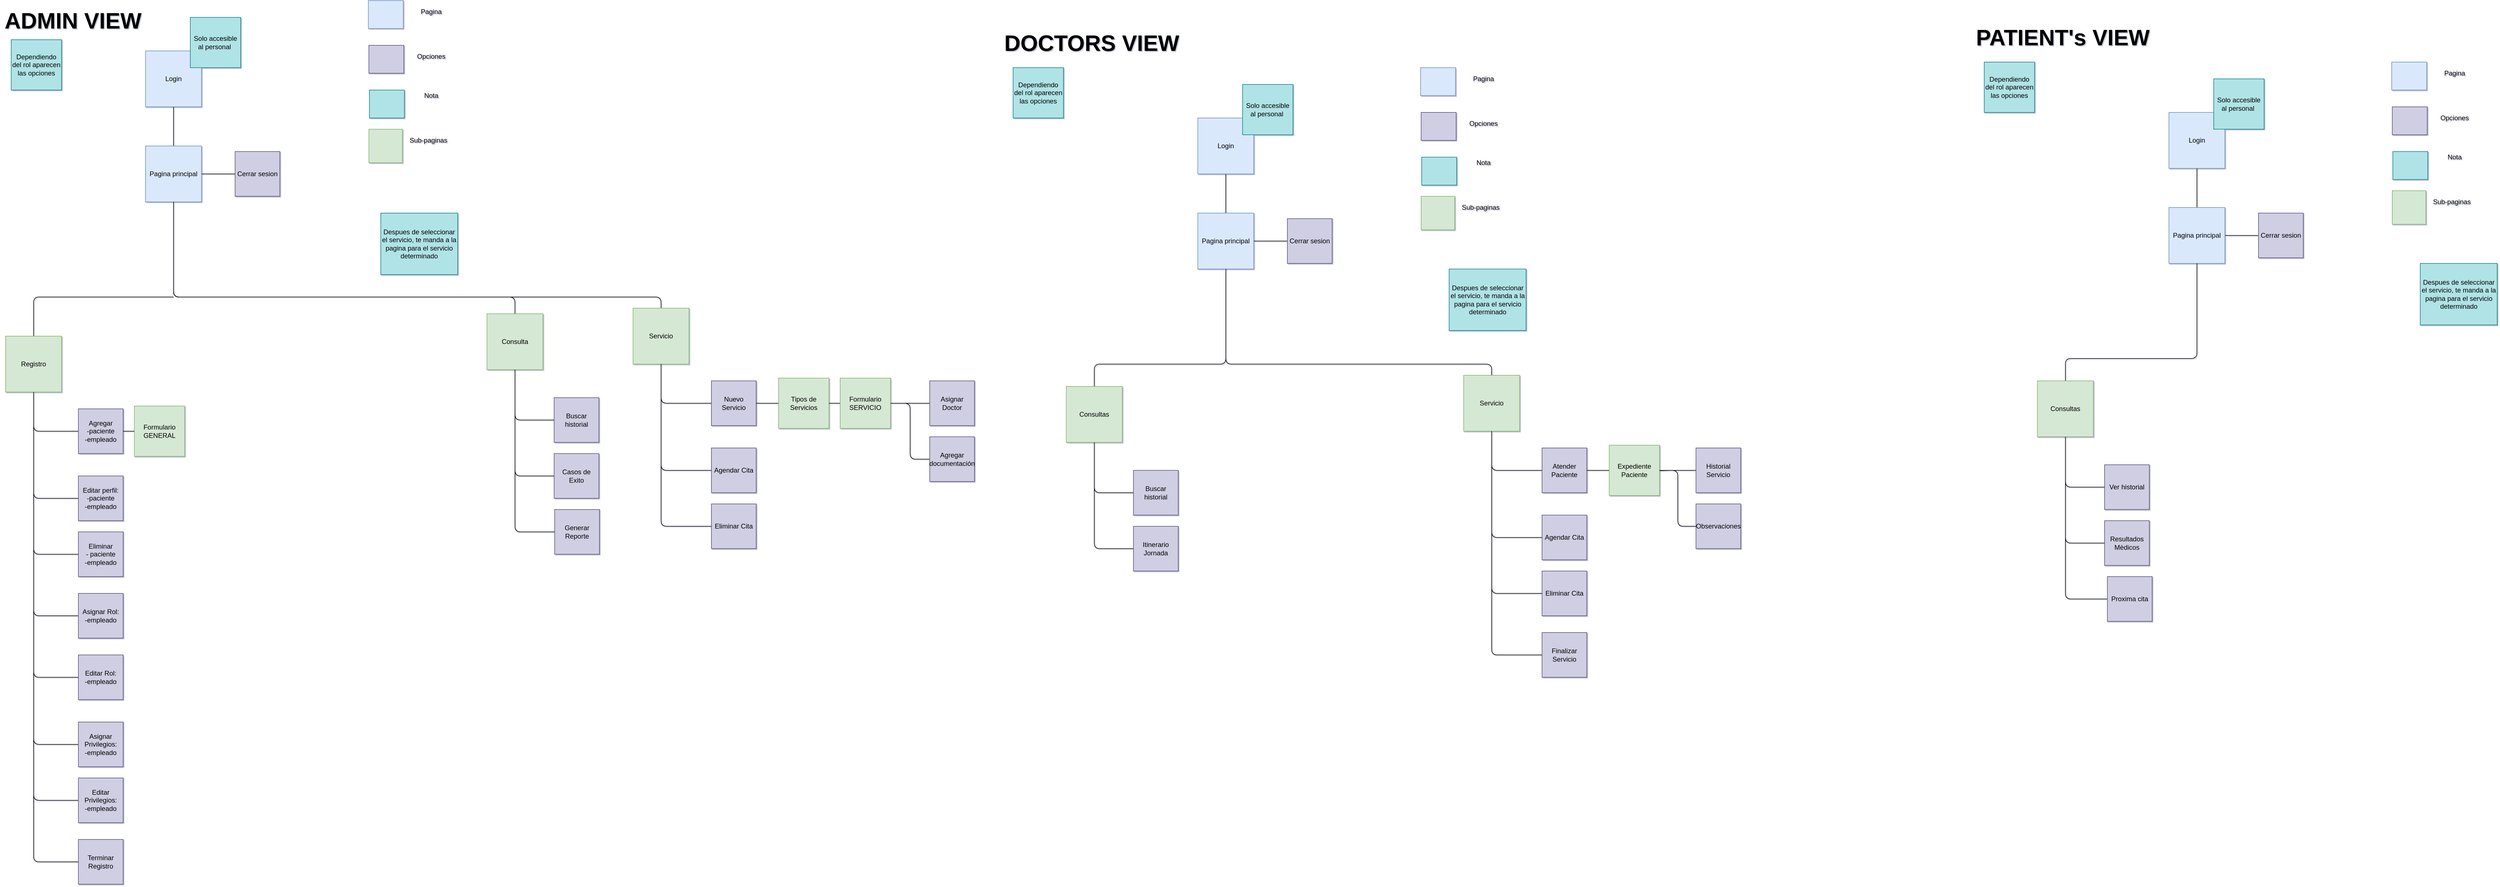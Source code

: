 <mxfile version="14.5.0" type="google"><diagram id="jGpk4ltX8idUELawccHv" name="Page-1"><mxGraphModel dx="2076" dy="1110" grid="0" gridSize="10" guides="1" tooltips="1" connect="1" arrows="1" fold="1" page="0" pageScale="1" pageWidth="850" pageHeight="1100" background="#ffffff" math="0" shadow="1"><root><mxCell id="0"/><mxCell id="1" parent="0"/><mxCell id="81AGnaxdYBYCND0W8Vkg-4" style="edgeStyle=orthogonalEdgeStyle;orthogonalLoop=1;jettySize=auto;html=1;endArrow=none;endFill=0;" parent="1" source="81AGnaxdYBYCND0W8Vkg-1" target="81AGnaxdYBYCND0W8Vkg-3" edge="1"><mxGeometry relative="1" as="geometry"/></mxCell><mxCell id="81AGnaxdYBYCND0W8Vkg-1" value="Login" style="whiteSpace=wrap;html=1;aspect=fixed;fillColor=#dae8fc;strokeColor=#6c8ebf;" parent="1" vertex="1"><mxGeometry x="280" y="110" width="100" height="100" as="geometry"/></mxCell><mxCell id="81AGnaxdYBYCND0W8Vkg-2" value="Solo accesible al personal&amp;nbsp;" style="whiteSpace=wrap;html=1;aspect=fixed;strokeColor=#0e8088;fillColor=#b0e3e6;" parent="1" vertex="1"><mxGeometry x="360" y="50" width="90" height="90" as="geometry"/></mxCell><mxCell id="81AGnaxdYBYCND0W8Vkg-23" style="edgeStyle=orthogonalEdgeStyle;orthogonalLoop=1;jettySize=auto;html=1;endArrow=none;endFill=0;" parent="1" source="81AGnaxdYBYCND0W8Vkg-3" edge="1"><mxGeometry relative="1" as="geometry"><mxPoint x="450" y="330" as="targetPoint"/></mxGeometry></mxCell><mxCell id="qsmJ7NfQ3uYSOHeAzncx-1" style="edgeStyle=orthogonalEdgeStyle;orthogonalLoop=1;jettySize=auto;html=1;exitX=0.5;exitY=1;exitDx=0;exitDy=0;endArrow=none;endFill=0;" parent="1" source="81AGnaxdYBYCND0W8Vkg-3" target="81AGnaxdYBYCND0W8Vkg-17" edge="1"><mxGeometry relative="1" as="geometry"><Array as="points"><mxPoint x="330" y="550"/><mxPoint x="1201" y="550"/></Array></mxGeometry></mxCell><mxCell id="81AGnaxdYBYCND0W8Vkg-3" value="Pagina principal" style="whiteSpace=wrap;html=1;aspect=fixed;fillColor=#dae8fc;strokeColor=#6c8ebf;" parent="1" vertex="1"><mxGeometry x="280" y="280" width="100" height="100" as="geometry"/></mxCell><mxCell id="81AGnaxdYBYCND0W8Vkg-5" value="" style="endArrow=none;html=1;exitX=0.5;exitY=0;exitDx=0;exitDy=0;" parent="1" source="81AGnaxdYBYCND0W8Vkg-6" edge="1"><mxGeometry width="50" height="50" relative="1" as="geometry"><mxPoint x="190" y="470" as="sourcePoint"/><mxPoint x="330" y="550" as="targetPoint"/><Array as="points"><mxPoint x="80" y="550"/></Array></mxGeometry></mxCell><mxCell id="81AGnaxdYBYCND0W8Vkg-6" value="Registro" style="whiteSpace=wrap;html=1;aspect=fixed;fillColor=#d5e8d4;strokeColor=#82b366;" parent="1" vertex="1"><mxGeometry x="30" y="620" width="100" height="100" as="geometry"/></mxCell><mxCell id="qsmJ7NfQ3uYSOHeAzncx-17" style="edgeStyle=orthogonalEdgeStyle;orthogonalLoop=1;jettySize=auto;html=1;exitX=0.5;exitY=0;exitDx=0;exitDy=0;entryX=0.5;entryY=1;entryDx=0;entryDy=0;endArrow=none;endFill=0;" parent="1" source="81AGnaxdYBYCND0W8Vkg-7" target="81AGnaxdYBYCND0W8Vkg-3" edge="1"><mxGeometry relative="1" as="geometry"><Array as="points"><mxPoint x="940" y="550"/><mxPoint x="330" y="550"/></Array></mxGeometry></mxCell><mxCell id="81AGnaxdYBYCND0W8Vkg-7" value="Consulta" style="whiteSpace=wrap;html=1;aspect=fixed;fillColor=#d5e8d4;strokeColor=#82b366;" parent="1" vertex="1"><mxGeometry x="890" y="580" width="100" height="100" as="geometry"/></mxCell><mxCell id="81AGnaxdYBYCND0W8Vkg-9" value="Dependiendo del rol aparecen las opciones" style="whiteSpace=wrap;html=1;aspect=fixed;strokeColor=#0e8088;fillColor=#b0e3e6;" parent="1" vertex="1"><mxGeometry x="40" y="90" width="90" height="90" as="geometry"/></mxCell><mxCell id="qsmJ7NfQ3uYSOHeAzncx-3" style="edgeStyle=orthogonalEdgeStyle;orthogonalLoop=1;jettySize=auto;html=1;exitX=0;exitY=0.5;exitDx=0;exitDy=0;entryX=0.5;entryY=1;entryDx=0;entryDy=0;endArrow=none;endFill=0;" parent="1" source="81AGnaxdYBYCND0W8Vkg-15" target="81AGnaxdYBYCND0W8Vkg-7" edge="1"><mxGeometry relative="1" as="geometry"/></mxCell><mxCell id="81AGnaxdYBYCND0W8Vkg-15" value="Buscar historial" style="whiteSpace=wrap;html=1;aspect=fixed;fillColor=#d0cee2;strokeColor=#56517e;" parent="1" vertex="1"><mxGeometry x="1010" y="730" width="80" height="80" as="geometry"/></mxCell><mxCell id="81AGnaxdYBYCND0W8Vkg-17" value="Servicio" style="whiteSpace=wrap;html=1;aspect=fixed;fillColor=#d5e8d4;strokeColor=#82b366;" parent="1" vertex="1"><mxGeometry x="1151" y="570" width="100" height="100" as="geometry"/></mxCell><mxCell id="qsmJ7NfQ3uYSOHeAzncx-4" style="edgeStyle=orthogonalEdgeStyle;orthogonalLoop=1;jettySize=auto;html=1;exitX=0;exitY=0.5;exitDx=0;exitDy=0;entryX=0.5;entryY=1;entryDx=0;entryDy=0;endArrow=none;endFill=0;" parent="1" source="81AGnaxdYBYCND0W8Vkg-20" target="81AGnaxdYBYCND0W8Vkg-6" edge="1"><mxGeometry relative="1" as="geometry"/></mxCell><mxCell id="81AGnaxdYBYCND0W8Vkg-20" value="Agregar&lt;br&gt;-paciente&lt;br&gt;-empleado" style="whiteSpace=wrap;html=1;aspect=fixed;fillColor=#d0cee2;strokeColor=#56517e;" parent="1" vertex="1"><mxGeometry x="160" y="750" width="80" height="80" as="geometry"/></mxCell><mxCell id="qsmJ7NfQ3uYSOHeAzncx-5" style="edgeStyle=orthogonalEdgeStyle;orthogonalLoop=1;jettySize=auto;html=1;exitX=0;exitY=0.5;exitDx=0;exitDy=0;entryX=0.5;entryY=1;entryDx=0;entryDy=0;endArrow=none;endFill=0;" parent="1" source="81AGnaxdYBYCND0W8Vkg-21" target="81AGnaxdYBYCND0W8Vkg-6" edge="1"><mxGeometry relative="1" as="geometry"/></mxCell><mxCell id="81AGnaxdYBYCND0W8Vkg-21" value="Editar perfil:&lt;br&gt;-paciente&lt;br&gt;-empleado" style="whiteSpace=wrap;html=1;aspect=fixed;fillColor=#d0cee2;strokeColor=#56517e;" parent="1" vertex="1"><mxGeometry x="160" y="870" width="80" height="80" as="geometry"/></mxCell><mxCell id="81AGnaxdYBYCND0W8Vkg-24" value="Cerrar sesion" style="whiteSpace=wrap;html=1;aspect=fixed;fillColor=#d0cee2;strokeColor=#56517e;" parent="1" vertex="1"><mxGeometry x="440" y="290" width="80" height="80" as="geometry"/></mxCell><mxCell id="81AGnaxdYBYCND0W8Vkg-25" value="" style="whiteSpace=wrap;html=1;aspect=fixed;fillColor=#dae8fc;strokeColor=#6c8ebf;" parent="1" vertex="1"><mxGeometry x="678" y="20" width="62.5" height="50" as="geometry"/></mxCell><mxCell id="81AGnaxdYBYCND0W8Vkg-26" value="Pagina" style="text;html=1;align=center;verticalAlign=middle;resizable=0;points=[];autosize=1;" parent="1" vertex="1"><mxGeometry x="765" y="30" width="50" height="20" as="geometry"/></mxCell><mxCell id="81AGnaxdYBYCND0W8Vkg-27" value="" style="whiteSpace=wrap;html=1;aspect=fixed;fillColor=#d0cee2;strokeColor=#56517e;" parent="1" vertex="1"><mxGeometry x="679" y="100" width="62.5" height="50" as="geometry"/></mxCell><mxCell id="81AGnaxdYBYCND0W8Vkg-28" value="Opciones" style="text;html=1;align=center;verticalAlign=middle;resizable=0;points=[];autosize=1;" parent="1" vertex="1"><mxGeometry x="755" y="110" width="70" height="20" as="geometry"/></mxCell><mxCell id="81AGnaxdYBYCND0W8Vkg-29" value="" style="whiteSpace=wrap;html=1;aspect=fixed;strokeColor=#0e8088;fillColor=#b0e3e6;" parent="1" vertex="1"><mxGeometry x="680" y="180" width="62.5" height="50" as="geometry"/></mxCell><mxCell id="81AGnaxdYBYCND0W8Vkg-30" value="Nota" style="text;html=1;align=center;verticalAlign=middle;resizable=0;points=[];autosize=1;" parent="1" vertex="1"><mxGeometry x="770" y="180" width="40" height="20" as="geometry"/></mxCell><mxCell id="81AGnaxdYBYCND0W8Vkg-31" value="" style="whiteSpace=wrap;html=1;aspect=fixed;fillColor=#d5e8d4;strokeColor=#82b366;" parent="1" vertex="1"><mxGeometry x="679" y="250" width="60" height="60" as="geometry"/></mxCell><mxCell id="81AGnaxdYBYCND0W8Vkg-32" value="Sub-paginas" style="text;html=1;align=center;verticalAlign=middle;resizable=0;points=[];autosize=1;" parent="1" vertex="1"><mxGeometry x="745" y="260" width="80" height="20" as="geometry"/></mxCell><mxCell id="81AGnaxdYBYCND0W8Vkg-37" value="Despues de seleccionar el servicio, te manda a la pagina para el servicio determinado" style="whiteSpace=wrap;html=1;aspect=fixed;strokeColor=#0e8088;fillColor=#b0e3e6;" parent="1" vertex="1"><mxGeometry x="700.25" y="400" width="137.5" height="110" as="geometry"/></mxCell><mxCell id="qsmJ7NfQ3uYSOHeAzncx-6" style="edgeStyle=orthogonalEdgeStyle;orthogonalLoop=1;jettySize=auto;html=1;exitX=0;exitY=0.5;exitDx=0;exitDy=0;entryX=0.5;entryY=1;entryDx=0;entryDy=0;endArrow=none;endFill=0;" parent="1" source="GQcTDHix3qhFJfCFAd1N-1" target="81AGnaxdYBYCND0W8Vkg-6" edge="1"><mxGeometry relative="1" as="geometry"/></mxCell><mxCell id="GQcTDHix3qhFJfCFAd1N-1" value="Eliminar&lt;br&gt;- paciente&lt;br&gt;-empleado" style="whiteSpace=wrap;html=1;aspect=fixed;fillColor=#d0cee2;strokeColor=#56517e;" parent="1" vertex="1"><mxGeometry x="160" y="970" width="80" height="80" as="geometry"/></mxCell><mxCell id="GQcTDHix3qhFJfCFAd1N-3" value="Formulario&lt;br&gt;GENERAL" style="whiteSpace=wrap;html=1;aspect=fixed;fillColor=#d5e8d4;strokeColor=#82b366;" parent="1" vertex="1"><mxGeometry x="260" y="745" width="90" height="90" as="geometry"/></mxCell><mxCell id="GQcTDHix3qhFJfCFAd1N-7" style="edgeStyle=orthogonalEdgeStyle;orthogonalLoop=1;jettySize=auto;html=1;endArrow=none;endFill=0;exitX=1;exitY=0.5;exitDx=0;exitDy=0;entryX=0;entryY=0.5;entryDx=0;entryDy=0;" parent="1" source="81AGnaxdYBYCND0W8Vkg-20" target="GQcTDHix3qhFJfCFAd1N-3" edge="1"><mxGeometry relative="1" as="geometry"><mxPoint x="290" y="870" as="sourcePoint"/><mxPoint x="310" y="820" as="targetPoint"/></mxGeometry></mxCell><mxCell id="qsmJ7NfQ3uYSOHeAzncx-7" style="edgeStyle=orthogonalEdgeStyle;orthogonalLoop=1;jettySize=auto;html=1;exitX=0;exitY=0.5;exitDx=0;exitDy=0;entryX=0.5;entryY=1;entryDx=0;entryDy=0;endArrow=none;endFill=0;" parent="1" source="QmnhND-6VAGIJTkQ5gzN-1" target="81AGnaxdYBYCND0W8Vkg-6" edge="1"><mxGeometry relative="1" as="geometry"/></mxCell><mxCell id="QmnhND-6VAGIJTkQ5gzN-1" value="Asignar Rol:&lt;br&gt;-empleado" style="whiteSpace=wrap;html=1;aspect=fixed;fillColor=#d0cee2;strokeColor=#56517e;" parent="1" vertex="1"><mxGeometry x="160" y="1080" width="80" height="80" as="geometry"/></mxCell><mxCell id="qsmJ7NfQ3uYSOHeAzncx-13" style="edgeStyle=orthogonalEdgeStyle;orthogonalLoop=1;jettySize=auto;html=1;exitX=0;exitY=0.5;exitDx=0;exitDy=0;entryX=0.5;entryY=1;entryDx=0;entryDy=0;endArrow=none;endFill=0;" parent="1" source="qsmJ7NfQ3uYSOHeAzncx-8" target="81AGnaxdYBYCND0W8Vkg-17" edge="1"><mxGeometry relative="1" as="geometry"/></mxCell><mxCell id="qsmJ7NfQ3uYSOHeAzncx-8" value="Nuevo Servicio" style="whiteSpace=wrap;html=1;aspect=fixed;fillColor=#d0cee2;strokeColor=#56517e;" parent="1" vertex="1"><mxGeometry x="1291" y="700" width="80" height="80" as="geometry"/></mxCell><mxCell id="qsmJ7NfQ3uYSOHeAzncx-14" style="edgeStyle=orthogonalEdgeStyle;orthogonalLoop=1;jettySize=auto;html=1;exitX=0;exitY=0.5;exitDx=0;exitDy=0;entryX=0.5;entryY=1;entryDx=0;entryDy=0;endArrow=none;endFill=0;" parent="1" source="qsmJ7NfQ3uYSOHeAzncx-9" target="81AGnaxdYBYCND0W8Vkg-17" edge="1"><mxGeometry relative="1" as="geometry"/></mxCell><mxCell id="qsmJ7NfQ3uYSOHeAzncx-9" value="Agendar Cita" style="whiteSpace=wrap;html=1;aspect=fixed;fillColor=#d0cee2;strokeColor=#56517e;" parent="1" vertex="1"><mxGeometry x="1291" y="820" width="80" height="80" as="geometry"/></mxCell><mxCell id="qsmJ7NfQ3uYSOHeAzncx-15" style="edgeStyle=orthogonalEdgeStyle;orthogonalLoop=1;jettySize=auto;html=1;exitX=0;exitY=0.5;exitDx=0;exitDy=0;entryX=0.5;entryY=1;entryDx=0;entryDy=0;endArrow=none;endFill=0;" parent="1" source="qsmJ7NfQ3uYSOHeAzncx-10" target="81AGnaxdYBYCND0W8Vkg-17" edge="1"><mxGeometry relative="1" as="geometry"/></mxCell><mxCell id="qsmJ7NfQ3uYSOHeAzncx-10" value="Eliminar Cita" style="whiteSpace=wrap;html=1;aspect=fixed;fillColor=#d0cee2;strokeColor=#56517e;" parent="1" vertex="1"><mxGeometry x="1291" y="920" width="80" height="80" as="geometry"/></mxCell><mxCell id="qsmJ7NfQ3uYSOHeAzncx-11" style="edgeStyle=orthogonalEdgeStyle;orthogonalLoop=1;jettySize=auto;html=1;endArrow=none;endFill=0;exitX=1;exitY=0.5;exitDx=0;exitDy=0;entryX=0;entryY=0.5;entryDx=0;entryDy=0;" parent="1" source="qsmJ7NfQ3uYSOHeAzncx-8" target="qsmJ7NfQ3uYSOHeAzncx-18" edge="1"><mxGeometry relative="1" as="geometry"><mxPoint x="1421" y="820" as="sourcePoint"/><mxPoint x="1461" y="740" as="targetPoint"/></mxGeometry></mxCell><mxCell id="qsmJ7NfQ3uYSOHeAzncx-18" value="Tipos de Servicios" style="whiteSpace=wrap;html=1;aspect=fixed;fillColor=#d5e8d4;strokeColor=#82b366;" parent="1" vertex="1"><mxGeometry x="1411" y="695" width="90" height="90" as="geometry"/></mxCell><mxCell id="qsmJ7NfQ3uYSOHeAzncx-19" value="&lt;b&gt;&lt;font style=&quot;font-size: 40px&quot;&gt;ADMIN VIEW&lt;/font&gt;&lt;/b&gt;" style="text;html=1;align=center;verticalAlign=middle;resizable=0;points=[];autosize=1;" parent="1" vertex="1"><mxGeometry x="20" y="40" width="260" height="30" as="geometry"/></mxCell><mxCell id="qsmJ7NfQ3uYSOHeAzncx-21" value="" style="edgeStyle=orthogonalEdgeStyle;orthogonalLoop=1;jettySize=auto;html=1;endArrow=none;endFill=0;" parent="1" source="qsmJ7NfQ3uYSOHeAzncx-20" target="qsmJ7NfQ3uYSOHeAzncx-18" edge="1"><mxGeometry relative="1" as="geometry"/></mxCell><mxCell id="qsmJ7NfQ3uYSOHeAzncx-88" style="edgeStyle=orthogonalEdgeStyle;orthogonalLoop=1;jettySize=auto;html=1;exitX=1;exitY=0.5;exitDx=0;exitDy=0;entryX=0;entryY=0.5;entryDx=0;entryDy=0;endArrow=none;endFill=0;" parent="1" source="qsmJ7NfQ3uYSOHeAzncx-20" target="qsmJ7NfQ3uYSOHeAzncx-87" edge="1"><mxGeometry relative="1" as="geometry"/></mxCell><mxCell id="qsmJ7NfQ3uYSOHeAzncx-20" value="Formulario SERVICIO" style="whiteSpace=wrap;html=1;aspect=fixed;fillColor=#d5e8d4;strokeColor=#82b366;" parent="1" vertex="1"><mxGeometry x="1521" y="695" width="90" height="90" as="geometry"/></mxCell><mxCell id="qsmJ7NfQ3uYSOHeAzncx-26" style="edgeStyle=orthogonalEdgeStyle;orthogonalLoop=1;jettySize=auto;html=1;exitX=0;exitY=0.5;exitDx=0;exitDy=0;entryX=0.5;entryY=1;entryDx=0;entryDy=0;endArrow=none;endFill=0;" parent="1" source="qsmJ7NfQ3uYSOHeAzncx-22" target="81AGnaxdYBYCND0W8Vkg-6" edge="1"><mxGeometry relative="1" as="geometry"/></mxCell><mxCell id="qsmJ7NfQ3uYSOHeAzncx-22" value="Editar Rol:&lt;br&gt;-empleado" style="whiteSpace=wrap;html=1;aspect=fixed;fillColor=#d0cee2;strokeColor=#56517e;" parent="1" vertex="1"><mxGeometry x="160" y="1190" width="80" height="80" as="geometry"/></mxCell><mxCell id="qsmJ7NfQ3uYSOHeAzncx-27" style="edgeStyle=orthogonalEdgeStyle;orthogonalLoop=1;jettySize=auto;html=1;exitX=0;exitY=0.5;exitDx=0;exitDy=0;entryX=0.5;entryY=1;entryDx=0;entryDy=0;endArrow=none;endFill=0;" parent="1" source="qsmJ7NfQ3uYSOHeAzncx-23" target="81AGnaxdYBYCND0W8Vkg-6" edge="1"><mxGeometry relative="1" as="geometry"/></mxCell><mxCell id="qsmJ7NfQ3uYSOHeAzncx-23" value="Asignar Privilegios:&lt;br&gt;-empleado" style="whiteSpace=wrap;html=1;aspect=fixed;fillColor=#d0cee2;strokeColor=#56517e;" parent="1" vertex="1"><mxGeometry x="160" y="1310" width="80" height="80" as="geometry"/></mxCell><mxCell id="qsmJ7NfQ3uYSOHeAzncx-28" style="edgeStyle=orthogonalEdgeStyle;orthogonalLoop=1;jettySize=auto;html=1;exitX=0;exitY=0.5;exitDx=0;exitDy=0;entryX=0.5;entryY=1;entryDx=0;entryDy=0;endArrow=none;endFill=0;" parent="1" source="qsmJ7NfQ3uYSOHeAzncx-24" target="81AGnaxdYBYCND0W8Vkg-6" edge="1"><mxGeometry relative="1" as="geometry"/></mxCell><mxCell id="qsmJ7NfQ3uYSOHeAzncx-24" value="Editar Privilegios:&lt;br&gt;-empleado" style="whiteSpace=wrap;html=1;aspect=fixed;fillColor=#d0cee2;strokeColor=#56517e;" parent="1" vertex="1"><mxGeometry x="160" y="1410" width="80" height="80" as="geometry"/></mxCell><mxCell id="qsmJ7NfQ3uYSOHeAzncx-30" style="edgeStyle=orthogonalEdgeStyle;orthogonalLoop=1;jettySize=auto;html=1;exitX=0;exitY=0.5;exitDx=0;exitDy=0;entryX=0.5;entryY=1;entryDx=0;entryDy=0;endArrow=none;endFill=0;" parent="1" source="qsmJ7NfQ3uYSOHeAzncx-25" target="81AGnaxdYBYCND0W8Vkg-6" edge="1"><mxGeometry relative="1" as="geometry"/></mxCell><mxCell id="qsmJ7NfQ3uYSOHeAzncx-25" value="Terminar Registro" style="whiteSpace=wrap;html=1;aspect=fixed;fillColor=#d0cee2;strokeColor=#56517e;" parent="1" vertex="1"><mxGeometry x="160" y="1520" width="80" height="80" as="geometry"/></mxCell><mxCell id="qsmJ7NfQ3uYSOHeAzncx-31" style="edgeStyle=orthogonalEdgeStyle;orthogonalLoop=1;jettySize=auto;html=1;endArrow=none;endFill=0;" parent="1" source="qsmJ7NfQ3uYSOHeAzncx-32" target="qsmJ7NfQ3uYSOHeAzncx-36" edge="1"><mxGeometry relative="1" as="geometry"/></mxCell><mxCell id="qsmJ7NfQ3uYSOHeAzncx-32" value="Login" style="whiteSpace=wrap;html=1;aspect=fixed;fillColor=#dae8fc;strokeColor=#6c8ebf;" parent="1" vertex="1"><mxGeometry x="2160" y="230" width="100" height="100" as="geometry"/></mxCell><mxCell id="qsmJ7NfQ3uYSOHeAzncx-33" value="Solo accesible al personal&amp;nbsp;" style="whiteSpace=wrap;html=1;aspect=fixed;strokeColor=#0e8088;fillColor=#b0e3e6;" parent="1" vertex="1"><mxGeometry x="2240" y="170" width="90" height="90" as="geometry"/></mxCell><mxCell id="qsmJ7NfQ3uYSOHeAzncx-34" style="edgeStyle=orthogonalEdgeStyle;orthogonalLoop=1;jettySize=auto;html=1;endArrow=none;endFill=0;" parent="1" source="qsmJ7NfQ3uYSOHeAzncx-36" edge="1"><mxGeometry relative="1" as="geometry"><mxPoint x="2330" y="450" as="targetPoint"/></mxGeometry></mxCell><mxCell id="qsmJ7NfQ3uYSOHeAzncx-35" style="edgeStyle=orthogonalEdgeStyle;orthogonalLoop=1;jettySize=auto;html=1;exitX=0.5;exitY=1;exitDx=0;exitDy=0;endArrow=none;endFill=0;" parent="1" source="qsmJ7NfQ3uYSOHeAzncx-36" target="qsmJ7NfQ3uYSOHeAzncx-44" edge="1"><mxGeometry relative="1" as="geometry"><Array as="points"><mxPoint x="2210" y="670"/><mxPoint x="2685" y="670"/></Array></mxGeometry></mxCell><mxCell id="qsmJ7NfQ3uYSOHeAzncx-36" value="Pagina principal" style="whiteSpace=wrap;html=1;aspect=fixed;fillColor=#dae8fc;strokeColor=#6c8ebf;" parent="1" vertex="1"><mxGeometry x="2160" y="400" width="100" height="100" as="geometry"/></mxCell><mxCell id="qsmJ7NfQ3uYSOHeAzncx-39" style="edgeStyle=orthogonalEdgeStyle;orthogonalLoop=1;jettySize=auto;html=1;exitX=0.5;exitY=0;exitDx=0;exitDy=0;entryX=0.5;entryY=1;entryDx=0;entryDy=0;endArrow=none;endFill=0;" parent="1" source="qsmJ7NfQ3uYSOHeAzncx-40" target="qsmJ7NfQ3uYSOHeAzncx-36" edge="1"><mxGeometry relative="1" as="geometry"><Array as="points"><mxPoint x="1975" y="670"/><mxPoint x="2210" y="670"/></Array></mxGeometry></mxCell><mxCell id="qsmJ7NfQ3uYSOHeAzncx-40" value="Consultas" style="whiteSpace=wrap;html=1;aspect=fixed;fillColor=#d5e8d4;strokeColor=#82b366;" parent="1" vertex="1"><mxGeometry x="1925" y="710" width="100" height="100" as="geometry"/></mxCell><mxCell id="qsmJ7NfQ3uYSOHeAzncx-41" value="Dependiendo del rol aparecen las opciones" style="whiteSpace=wrap;html=1;aspect=fixed;strokeColor=#0e8088;fillColor=#b0e3e6;" parent="1" vertex="1"><mxGeometry x="1830" y="140" width="90" height="90" as="geometry"/></mxCell><mxCell id="qsmJ7NfQ3uYSOHeAzncx-42" style="edgeStyle=orthogonalEdgeStyle;orthogonalLoop=1;jettySize=auto;html=1;exitX=0;exitY=0.5;exitDx=0;exitDy=0;entryX=0.5;entryY=1;entryDx=0;entryDy=0;endArrow=none;endFill=0;" parent="1" source="qsmJ7NfQ3uYSOHeAzncx-43" target="qsmJ7NfQ3uYSOHeAzncx-40" edge="1"><mxGeometry relative="1" as="geometry"/></mxCell><mxCell id="qsmJ7NfQ3uYSOHeAzncx-43" value="Buscar historial" style="whiteSpace=wrap;html=1;aspect=fixed;fillColor=#d0cee2;strokeColor=#56517e;" parent="1" vertex="1"><mxGeometry x="2045" y="860" width="80" height="80" as="geometry"/></mxCell><mxCell id="qsmJ7NfQ3uYSOHeAzncx-44" value="Servicio" style="whiteSpace=wrap;html=1;aspect=fixed;fillColor=#d5e8d4;strokeColor=#82b366;" parent="1" vertex="1"><mxGeometry x="2635" y="690" width="100" height="100" as="geometry"/></mxCell><mxCell id="qsmJ7NfQ3uYSOHeAzncx-49" value="Cerrar sesion" style="whiteSpace=wrap;html=1;aspect=fixed;fillColor=#d0cee2;strokeColor=#56517e;" parent="1" vertex="1"><mxGeometry x="2320" y="410" width="80" height="80" as="geometry"/></mxCell><mxCell id="qsmJ7NfQ3uYSOHeAzncx-50" value="" style="whiteSpace=wrap;html=1;aspect=fixed;fillColor=#dae8fc;strokeColor=#6c8ebf;" parent="1" vertex="1"><mxGeometry x="2558" y="140" width="62.5" height="50" as="geometry"/></mxCell><mxCell id="qsmJ7NfQ3uYSOHeAzncx-51" value="Pagina" style="text;html=1;align=center;verticalAlign=middle;resizable=0;points=[];autosize=1;" parent="1" vertex="1"><mxGeometry x="2645" y="150" width="50" height="20" as="geometry"/></mxCell><mxCell id="qsmJ7NfQ3uYSOHeAzncx-52" value="" style="whiteSpace=wrap;html=1;aspect=fixed;fillColor=#d0cee2;strokeColor=#56517e;" parent="1" vertex="1"><mxGeometry x="2559" y="220" width="62.5" height="50" as="geometry"/></mxCell><mxCell id="qsmJ7NfQ3uYSOHeAzncx-53" value="Opciones" style="text;html=1;align=center;verticalAlign=middle;resizable=0;points=[];autosize=1;" parent="1" vertex="1"><mxGeometry x="2635" y="230" width="70" height="20" as="geometry"/></mxCell><mxCell id="qsmJ7NfQ3uYSOHeAzncx-54" value="" style="whiteSpace=wrap;html=1;aspect=fixed;strokeColor=#0e8088;fillColor=#b0e3e6;" parent="1" vertex="1"><mxGeometry x="2560" y="300" width="62.5" height="50" as="geometry"/></mxCell><mxCell id="qsmJ7NfQ3uYSOHeAzncx-55" value="Nota" style="text;html=1;align=center;verticalAlign=middle;resizable=0;points=[];autosize=1;" parent="1" vertex="1"><mxGeometry x="2650" y="300" width="40" height="20" as="geometry"/></mxCell><mxCell id="qsmJ7NfQ3uYSOHeAzncx-56" value="" style="whiteSpace=wrap;html=1;aspect=fixed;fillColor=#d5e8d4;strokeColor=#82b366;" parent="1" vertex="1"><mxGeometry x="2559" y="370" width="60" height="60" as="geometry"/></mxCell><mxCell id="qsmJ7NfQ3uYSOHeAzncx-57" value="Sub-paginas" style="text;html=1;align=center;verticalAlign=middle;resizable=0;points=[];autosize=1;" parent="1" vertex="1"><mxGeometry x="2625" y="380" width="80" height="20" as="geometry"/></mxCell><mxCell id="qsmJ7NfQ3uYSOHeAzncx-58" value="Despues de seleccionar el servicio, te manda a la pagina para el servicio determinado" style="whiteSpace=wrap;html=1;aspect=fixed;strokeColor=#0e8088;fillColor=#b0e3e6;" parent="1" vertex="1"><mxGeometry x="2609" y="500" width="137.5" height="110" as="geometry"/></mxCell><mxCell id="qsmJ7NfQ3uYSOHeAzncx-65" style="edgeStyle=orthogonalEdgeStyle;orthogonalLoop=1;jettySize=auto;html=1;exitX=0;exitY=0.5;exitDx=0;exitDy=0;entryX=0.5;entryY=1;entryDx=0;entryDy=0;endArrow=none;endFill=0;" parent="1" source="qsmJ7NfQ3uYSOHeAzncx-66" target="qsmJ7NfQ3uYSOHeAzncx-44" edge="1"><mxGeometry relative="1" as="geometry"/></mxCell><mxCell id="qsmJ7NfQ3uYSOHeAzncx-66" value="Atender Paciente" style="whiteSpace=wrap;html=1;aspect=fixed;fillColor=#d0cee2;strokeColor=#56517e;" parent="1" vertex="1"><mxGeometry x="2775" y="820" width="80" height="80" as="geometry"/></mxCell><mxCell id="qsmJ7NfQ3uYSOHeAzncx-67" style="edgeStyle=orthogonalEdgeStyle;orthogonalLoop=1;jettySize=auto;html=1;exitX=0;exitY=0.5;exitDx=0;exitDy=0;entryX=0.5;entryY=1;entryDx=0;entryDy=0;endArrow=none;endFill=0;" parent="1" source="qsmJ7NfQ3uYSOHeAzncx-68" target="qsmJ7NfQ3uYSOHeAzncx-44" edge="1"><mxGeometry relative="1" as="geometry"/></mxCell><mxCell id="qsmJ7NfQ3uYSOHeAzncx-68" value="Agendar Cita" style="whiteSpace=wrap;html=1;aspect=fixed;fillColor=#d0cee2;strokeColor=#56517e;" parent="1" vertex="1"><mxGeometry x="2775" y="940" width="80" height="80" as="geometry"/></mxCell><mxCell id="qsmJ7NfQ3uYSOHeAzncx-69" style="edgeStyle=orthogonalEdgeStyle;orthogonalLoop=1;jettySize=auto;html=1;exitX=0;exitY=0.5;exitDx=0;exitDy=0;entryX=0.5;entryY=1;entryDx=0;entryDy=0;endArrow=none;endFill=0;" parent="1" source="qsmJ7NfQ3uYSOHeAzncx-70" target="qsmJ7NfQ3uYSOHeAzncx-44" edge="1"><mxGeometry relative="1" as="geometry"/></mxCell><mxCell id="qsmJ7NfQ3uYSOHeAzncx-70" value="Eliminar Cita" style="whiteSpace=wrap;html=1;aspect=fixed;fillColor=#d0cee2;strokeColor=#56517e;" parent="1" vertex="1"><mxGeometry x="2775" y="1040" width="80" height="80" as="geometry"/></mxCell><mxCell id="qsmJ7NfQ3uYSOHeAzncx-71" style="edgeStyle=orthogonalEdgeStyle;orthogonalLoop=1;jettySize=auto;html=1;endArrow=none;endFill=0;exitX=1;exitY=0.5;exitDx=0;exitDy=0;entryX=0;entryY=0.5;entryDx=0;entryDy=0;" parent="1" source="qsmJ7NfQ3uYSOHeAzncx-66" target="qsmJ7NfQ3uYSOHeAzncx-74" edge="1"><mxGeometry relative="1" as="geometry"><mxPoint x="2905" y="940" as="sourcePoint"/><mxPoint x="2945" y="860" as="targetPoint"/></mxGeometry></mxCell><mxCell id="qsmJ7NfQ3uYSOHeAzncx-72" style="edgeStyle=orthogonalEdgeStyle;orthogonalLoop=1;jettySize=auto;html=1;exitX=0;exitY=0.5;exitDx=0;exitDy=0;entryX=0.5;entryY=1;entryDx=0;entryDy=0;endArrow=none;endFill=0;" parent="1" source="qsmJ7NfQ3uYSOHeAzncx-73" target="qsmJ7NfQ3uYSOHeAzncx-44" edge="1"><mxGeometry relative="1" as="geometry"/></mxCell><mxCell id="qsmJ7NfQ3uYSOHeAzncx-73" value="Finalizar Servicio" style="whiteSpace=wrap;html=1;aspect=fixed;fillColor=#d0cee2;strokeColor=#56517e;" parent="1" vertex="1"><mxGeometry x="2775" y="1150" width="80" height="80" as="geometry"/></mxCell><mxCell id="qsmJ7NfQ3uYSOHeAzncx-98" style="edgeStyle=orthogonalEdgeStyle;orthogonalLoop=1;jettySize=auto;html=1;endArrow=none;endFill=0;" parent="1" source="qsmJ7NfQ3uYSOHeAzncx-74" target="qsmJ7NfQ3uYSOHeAzncx-96" edge="1"><mxGeometry relative="1" as="geometry"/></mxCell><mxCell id="qsmJ7NfQ3uYSOHeAzncx-74" value="Expediente Paciente" style="whiteSpace=wrap;html=1;aspect=fixed;fillColor=#d5e8d4;strokeColor=#82b366;" parent="1" vertex="1"><mxGeometry x="2895" y="815" width="90" height="90" as="geometry"/></mxCell><mxCell id="qsmJ7NfQ3uYSOHeAzncx-75" value="" style="edgeStyle=orthogonalEdgeStyle;orthogonalLoop=1;jettySize=auto;html=1;endArrow=none;endFill=0;" parent="1" target="qsmJ7NfQ3uYSOHeAzncx-74" edge="1"><mxGeometry relative="1" as="geometry"><mxPoint x="3005" y="860.0" as="sourcePoint"/></mxGeometry></mxCell><mxCell id="qsmJ7NfQ3uYSOHeAzncx-86" value="&lt;b&gt;&lt;font style=&quot;font-size: 40px&quot;&gt;DOCTORS VIEW&lt;/font&gt;&lt;/b&gt;" style="text;html=1;align=center;verticalAlign=middle;resizable=0;points=[];autosize=1;" parent="1" vertex="1"><mxGeometry x="1805" y="80" width="330" height="30" as="geometry"/></mxCell><mxCell id="qsmJ7NfQ3uYSOHeAzncx-87" value="Asignar Doctor" style="whiteSpace=wrap;html=1;aspect=fixed;fillColor=#d0cee2;strokeColor=#56517e;" parent="1" vertex="1"><mxGeometry x="1681" y="700" width="80" height="80" as="geometry"/></mxCell><mxCell id="qsmJ7NfQ3uYSOHeAzncx-90" style="edgeStyle=orthogonalEdgeStyle;orthogonalLoop=1;jettySize=auto;html=1;exitX=0;exitY=0.5;exitDx=0;exitDy=0;entryX=0.5;entryY=1;entryDx=0;entryDy=0;endArrow=none;endFill=0;" parent="1" source="qsmJ7NfQ3uYSOHeAzncx-89" target="81AGnaxdYBYCND0W8Vkg-7" edge="1"><mxGeometry relative="1" as="geometry"/></mxCell><mxCell id="qsmJ7NfQ3uYSOHeAzncx-89" value="Casos de Exito" style="whiteSpace=wrap;html=1;aspect=fixed;fillColor=#d0cee2;strokeColor=#56517e;" parent="1" vertex="1"><mxGeometry x="1010" y="830" width="80" height="80" as="geometry"/></mxCell><mxCell id="qsmJ7NfQ3uYSOHeAzncx-92" style="edgeStyle=orthogonalEdgeStyle;orthogonalLoop=1;jettySize=auto;html=1;exitX=0;exitY=0.5;exitDx=0;exitDy=0;entryX=1;entryY=0.5;entryDx=0;entryDy=0;endArrow=none;endFill=0;" parent="1" source="qsmJ7NfQ3uYSOHeAzncx-91" target="qsmJ7NfQ3uYSOHeAzncx-20" edge="1"><mxGeometry relative="1" as="geometry"/></mxCell><mxCell id="qsmJ7NfQ3uYSOHeAzncx-91" value="Agregar documentación" style="whiteSpace=wrap;html=1;aspect=fixed;fillColor=#d0cee2;strokeColor=#56517e;" parent="1" vertex="1"><mxGeometry x="1681" y="800" width="80" height="80" as="geometry"/></mxCell><mxCell id="qsmJ7NfQ3uYSOHeAzncx-94" style="edgeStyle=orthogonalEdgeStyle;orthogonalLoop=1;jettySize=auto;html=1;exitX=0;exitY=0.5;exitDx=0;exitDy=0;entryX=0.5;entryY=1;entryDx=0;entryDy=0;endArrow=none;endFill=0;" parent="1" source="qsmJ7NfQ3uYSOHeAzncx-93" target="qsmJ7NfQ3uYSOHeAzncx-40" edge="1"><mxGeometry relative="1" as="geometry"/></mxCell><mxCell id="qsmJ7NfQ3uYSOHeAzncx-93" value="Itinerario Jornada" style="whiteSpace=wrap;html=1;aspect=fixed;fillColor=#d0cee2;strokeColor=#56517e;" parent="1" vertex="1"><mxGeometry x="2045" y="960" width="80" height="80" as="geometry"/></mxCell><mxCell id="qsmJ7NfQ3uYSOHeAzncx-96" value="Historial Servicio" style="whiteSpace=wrap;html=1;aspect=fixed;fillColor=#d0cee2;strokeColor=#56517e;" parent="1" vertex="1"><mxGeometry x="3050" y="820" width="80" height="80" as="geometry"/></mxCell><mxCell id="qsmJ7NfQ3uYSOHeAzncx-101" style="edgeStyle=orthogonalEdgeStyle;orthogonalLoop=1;jettySize=auto;html=1;exitX=0;exitY=0.5;exitDx=0;exitDy=0;entryX=1;entryY=0.5;entryDx=0;entryDy=0;endArrow=none;endFill=0;" parent="1" source="qsmJ7NfQ3uYSOHeAzncx-97" target="qsmJ7NfQ3uYSOHeAzncx-74" edge="1"><mxGeometry relative="1" as="geometry"/></mxCell><mxCell id="qsmJ7NfQ3uYSOHeAzncx-97" value="Observaciones" style="whiteSpace=wrap;html=1;aspect=fixed;fillColor=#d0cee2;strokeColor=#56517e;" parent="1" vertex="1"><mxGeometry x="3050" y="920" width="80" height="80" as="geometry"/></mxCell><mxCell id="qsmJ7NfQ3uYSOHeAzncx-100" style="edgeStyle=orthogonalEdgeStyle;orthogonalLoop=1;jettySize=auto;html=1;exitX=0;exitY=0.5;exitDx=0;exitDy=0;entryX=0.5;entryY=1;entryDx=0;entryDy=0;endArrow=none;endFill=0;" parent="1" source="qsmJ7NfQ3uYSOHeAzncx-99" target="81AGnaxdYBYCND0W8Vkg-7" edge="1"><mxGeometry relative="1" as="geometry"/></mxCell><mxCell id="qsmJ7NfQ3uYSOHeAzncx-99" value="Generar Reporte" style="whiteSpace=wrap;html=1;aspect=fixed;fillColor=#d0cee2;strokeColor=#56517e;" parent="1" vertex="1"><mxGeometry x="1011" y="930" width="80" height="80" as="geometry"/></mxCell><mxCell id="qsmJ7NfQ3uYSOHeAzncx-102" style="edgeStyle=orthogonalEdgeStyle;orthogonalLoop=1;jettySize=auto;html=1;endArrow=none;endFill=0;" parent="1" source="qsmJ7NfQ3uYSOHeAzncx-103" target="qsmJ7NfQ3uYSOHeAzncx-107" edge="1"><mxGeometry relative="1" as="geometry"/></mxCell><mxCell id="qsmJ7NfQ3uYSOHeAzncx-103" value="Login" style="whiteSpace=wrap;html=1;aspect=fixed;fillColor=#dae8fc;strokeColor=#6c8ebf;" parent="1" vertex="1"><mxGeometry x="3895" y="220" width="100" height="100" as="geometry"/></mxCell><mxCell id="qsmJ7NfQ3uYSOHeAzncx-104" value="Solo accesible al personal&amp;nbsp;" style="whiteSpace=wrap;html=1;aspect=fixed;strokeColor=#0e8088;fillColor=#b0e3e6;" parent="1" vertex="1"><mxGeometry x="3975" y="160" width="90" height="90" as="geometry"/></mxCell><mxCell id="qsmJ7NfQ3uYSOHeAzncx-105" style="edgeStyle=orthogonalEdgeStyle;orthogonalLoop=1;jettySize=auto;html=1;endArrow=none;endFill=0;" parent="1" source="qsmJ7NfQ3uYSOHeAzncx-107" edge="1"><mxGeometry relative="1" as="geometry"><mxPoint x="4065" y="440" as="targetPoint"/></mxGeometry></mxCell><mxCell id="qsmJ7NfQ3uYSOHeAzncx-107" value="Pagina principal" style="whiteSpace=wrap;html=1;aspect=fixed;fillColor=#dae8fc;strokeColor=#6c8ebf;" parent="1" vertex="1"><mxGeometry x="3895" y="390" width="100" height="100" as="geometry"/></mxCell><mxCell id="qsmJ7NfQ3uYSOHeAzncx-108" style="edgeStyle=orthogonalEdgeStyle;orthogonalLoop=1;jettySize=auto;html=1;exitX=0.5;exitY=0;exitDx=0;exitDy=0;entryX=0.5;entryY=1;entryDx=0;entryDy=0;endArrow=none;endFill=0;" parent="1" source="qsmJ7NfQ3uYSOHeAzncx-109" target="qsmJ7NfQ3uYSOHeAzncx-107" edge="1"><mxGeometry relative="1" as="geometry"><Array as="points"><mxPoint x="3710" y="660"/><mxPoint x="3945" y="660"/></Array></mxGeometry></mxCell><mxCell id="qsmJ7NfQ3uYSOHeAzncx-109" value="Consultas" style="whiteSpace=wrap;html=1;aspect=fixed;fillColor=#d5e8d4;strokeColor=#82b366;" parent="1" vertex="1"><mxGeometry x="3660" y="700" width="100" height="100" as="geometry"/></mxCell><mxCell id="qsmJ7NfQ3uYSOHeAzncx-110" value="Dependiendo del rol aparecen las opciones" style="whiteSpace=wrap;html=1;aspect=fixed;strokeColor=#0e8088;fillColor=#b0e3e6;" parent="1" vertex="1"><mxGeometry x="3565" y="130" width="90" height="90" as="geometry"/></mxCell><mxCell id="qsmJ7NfQ3uYSOHeAzncx-111" style="edgeStyle=orthogonalEdgeStyle;orthogonalLoop=1;jettySize=auto;html=1;exitX=0;exitY=0.5;exitDx=0;exitDy=0;entryX=0.5;entryY=1;entryDx=0;entryDy=0;endArrow=none;endFill=0;" parent="1" source="qsmJ7NfQ3uYSOHeAzncx-112" target="qsmJ7NfQ3uYSOHeAzncx-109" edge="1"><mxGeometry relative="1" as="geometry"/></mxCell><mxCell id="qsmJ7NfQ3uYSOHeAzncx-112" value="Ver historial" style="whiteSpace=wrap;html=1;aspect=fixed;fillColor=#d0cee2;strokeColor=#56517e;" parent="1" vertex="1"><mxGeometry x="3780" y="850" width="80" height="80" as="geometry"/></mxCell><mxCell id="qsmJ7NfQ3uYSOHeAzncx-114" value="Cerrar sesion" style="whiteSpace=wrap;html=1;aspect=fixed;fillColor=#d0cee2;strokeColor=#56517e;" parent="1" vertex="1"><mxGeometry x="4055" y="400" width="80" height="80" as="geometry"/></mxCell><mxCell id="qsmJ7NfQ3uYSOHeAzncx-115" value="" style="whiteSpace=wrap;html=1;aspect=fixed;fillColor=#dae8fc;strokeColor=#6c8ebf;" parent="1" vertex="1"><mxGeometry x="4293" y="130" width="62.5" height="50" as="geometry"/></mxCell><mxCell id="qsmJ7NfQ3uYSOHeAzncx-116" value="Pagina" style="text;html=1;align=center;verticalAlign=middle;resizable=0;points=[];autosize=1;" parent="1" vertex="1"><mxGeometry x="4380" y="140" width="50" height="20" as="geometry"/></mxCell><mxCell id="qsmJ7NfQ3uYSOHeAzncx-117" value="" style="whiteSpace=wrap;html=1;aspect=fixed;fillColor=#d0cee2;strokeColor=#56517e;" parent="1" vertex="1"><mxGeometry x="4294" y="210" width="62.5" height="50" as="geometry"/></mxCell><mxCell id="qsmJ7NfQ3uYSOHeAzncx-118" value="Opciones" style="text;html=1;align=center;verticalAlign=middle;resizable=0;points=[];autosize=1;" parent="1" vertex="1"><mxGeometry x="4370" y="220" width="70" height="20" as="geometry"/></mxCell><mxCell id="qsmJ7NfQ3uYSOHeAzncx-119" value="" style="whiteSpace=wrap;html=1;aspect=fixed;strokeColor=#0e8088;fillColor=#b0e3e6;" parent="1" vertex="1"><mxGeometry x="4295" y="290" width="62.5" height="50" as="geometry"/></mxCell><mxCell id="qsmJ7NfQ3uYSOHeAzncx-120" value="Nota" style="text;html=1;align=center;verticalAlign=middle;resizable=0;points=[];autosize=1;" parent="1" vertex="1"><mxGeometry x="4385" y="290" width="40" height="20" as="geometry"/></mxCell><mxCell id="qsmJ7NfQ3uYSOHeAzncx-121" value="" style="whiteSpace=wrap;html=1;aspect=fixed;fillColor=#d5e8d4;strokeColor=#82b366;" parent="1" vertex="1"><mxGeometry x="4294" y="360" width="60" height="60" as="geometry"/></mxCell><mxCell id="qsmJ7NfQ3uYSOHeAzncx-122" value="Sub-paginas" style="text;html=1;align=center;verticalAlign=middle;resizable=0;points=[];autosize=1;" parent="1" vertex="1"><mxGeometry x="4360" y="370" width="80" height="20" as="geometry"/></mxCell><mxCell id="qsmJ7NfQ3uYSOHeAzncx-123" value="Despues de seleccionar el servicio, te manda a la pagina para el servicio determinado" style="whiteSpace=wrap;html=1;aspect=fixed;strokeColor=#0e8088;fillColor=#b0e3e6;" parent="1" vertex="1"><mxGeometry x="4344" y="490" width="137.5" height="110" as="geometry"/></mxCell><mxCell id="qsmJ7NfQ3uYSOHeAzncx-136" value="&lt;b&gt;&lt;font style=&quot;font-size: 40px&quot;&gt;PATIENT's VIEW&lt;/font&gt;&lt;/b&gt;" style="text;html=1;align=center;verticalAlign=middle;resizable=0;points=[];autosize=1;" parent="1" vertex="1"><mxGeometry x="3540" y="70" width="330" height="30" as="geometry"/></mxCell><mxCell id="qsmJ7NfQ3uYSOHeAzncx-137" style="edgeStyle=orthogonalEdgeStyle;orthogonalLoop=1;jettySize=auto;html=1;exitX=0;exitY=0.5;exitDx=0;exitDy=0;entryX=0.5;entryY=1;entryDx=0;entryDy=0;endArrow=none;endFill=0;" parent="1" source="qsmJ7NfQ3uYSOHeAzncx-138" target="qsmJ7NfQ3uYSOHeAzncx-109" edge="1"><mxGeometry relative="1" as="geometry"/></mxCell><mxCell id="qsmJ7NfQ3uYSOHeAzncx-138" value="Resultados Mèdicos" style="whiteSpace=wrap;html=1;aspect=fixed;fillColor=#d0cee2;strokeColor=#56517e;" parent="1" vertex="1"><mxGeometry x="3780" y="950" width="80" height="80" as="geometry"/></mxCell><mxCell id="qsmJ7NfQ3uYSOHeAzncx-143" style="edgeStyle=orthogonalEdgeStyle;orthogonalLoop=1;jettySize=auto;html=1;exitX=0;exitY=0.5;exitDx=0;exitDy=0;entryX=0.5;entryY=1;entryDx=0;entryDy=0;endArrow=none;endFill=0;" parent="1" source="qsmJ7NfQ3uYSOHeAzncx-142" target="qsmJ7NfQ3uYSOHeAzncx-109" edge="1"><mxGeometry relative="1" as="geometry"/></mxCell><mxCell id="qsmJ7NfQ3uYSOHeAzncx-142" value="Proxima cita" style="whiteSpace=wrap;html=1;aspect=fixed;fillColor=#d0cee2;strokeColor=#56517e;" parent="1" vertex="1"><mxGeometry x="3785" y="1050" width="80" height="80" as="geometry"/></mxCell></root></mxGraphModel></diagram></mxfile>